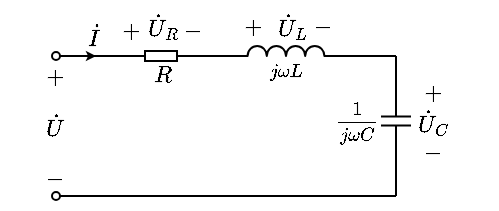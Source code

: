 <mxfile version="17.2.1" type="device"><diagram id="92YReDU69t7sTb2pLbJ3" name="第 1 页"><mxGraphModel dx="314" dy="233" grid="1" gridSize="5" guides="1" tooltips="1" connect="1" arrows="1" fold="1" page="1" pageScale="1" pageWidth="827" pageHeight="1169" math="1" shadow="0"><root><mxCell id="0"/><mxCell id="1" parent="0"/><mxCell id="y-Xomc9FLQiRlQNTrqf4-36" value="$$\dot{I}$$" style="text;html=1;align=center;verticalAlign=middle;resizable=1;points=[];autosize=1;strokeColor=none;fillColor=none;fontSize=10;movable=1;rotatable=1;deletable=1;editable=1;connectable=1;" vertex="1" parent="1"><mxGeometry x="280" y="55" width="15" height="20" as="geometry"/></mxCell><mxCell id="y-Xomc9FLQiRlQNTrqf4-2" value="" style="pointerEvents=1;verticalLabelPosition=bottom;shadow=0;dashed=0;align=center;html=1;verticalAlign=top;shape=mxgraph.electrical.inductors.inductor_3;direction=east;deletable=1;fixDash=0;snapToPoint=0;comic=0;sketch=0;strokeWidth=1;" vertex="1" parent="1"><mxGeometry x="355" y="70" width="60" height="5" as="geometry"/></mxCell><mxCell id="y-Xomc9FLQiRlQNTrqf4-3" value="$$\dot{U}_L$$" style="text;html=1;align=center;verticalAlign=middle;resizable=1;points=[];autosize=1;strokeColor=none;fillColor=none;fontSize=10;movable=1;rotatable=1;deletable=1;editable=1;connectable=1;" vertex="1" parent="1"><mxGeometry x="380" y="50" width="15" height="20" as="geometry"/></mxCell><mxCell id="y-Xomc9FLQiRlQNTrqf4-4" value="$$j\omega L$$" style="text;html=1;align=center;verticalAlign=middle;resizable=1;points=[];autosize=1;strokeColor=none;fillColor=none;fontSize=8;movable=1;rotatable=1;deletable=1;editable=1;connectable=1;" vertex="1" parent="1"><mxGeometry x="375" y="75" width="20" height="15" as="geometry"/></mxCell><mxCell id="y-Xomc9FLQiRlQNTrqf4-5" value="$$+$$" style="text;html=1;align=center;verticalAlign=middle;resizable=1;points=[];autosize=1;strokeColor=none;fillColor=none;fontSize=10;movable=1;rotatable=1;deletable=1;editable=1;connectable=1;" vertex="1" parent="1"><mxGeometry x="360" y="52.5" width="15" height="15" as="geometry"/></mxCell><mxCell id="y-Xomc9FLQiRlQNTrqf4-6" value="$$-$$" style="text;html=1;align=center;verticalAlign=middle;resizable=1;points=[];autosize=1;strokeColor=none;fillColor=none;fontSize=10;movable=1;rotatable=1;deletable=1;editable=1;connectable=1;" vertex="1" parent="1"><mxGeometry x="395" y="52.5" width="15" height="15" as="geometry"/></mxCell><mxCell id="y-Xomc9FLQiRlQNTrqf4-7" value="" style="endArrow=none;html=1;rounded=0;fontSize=10;startSize=2;endSize=2;entryX=0;entryY=1;entryDx=0;entryDy=0;entryPerimeter=0;exitX=0;exitY=0.5;exitDx=0;exitDy=0;exitPerimeter=0;" edge="1" parent="1" target="y-Xomc9FLQiRlQNTrqf4-2" source="y-Xomc9FLQiRlQNTrqf4-21"><mxGeometry width="50" height="50" relative="1" as="geometry"><mxPoint x="325" y="75" as="sourcePoint"/><mxPoint x="325" y="60" as="targetPoint"/></mxGeometry></mxCell><mxCell id="y-Xomc9FLQiRlQNTrqf4-8" value="" style="endArrow=none;html=1;rounded=0;fontSize=10;startSize=2;endSize=2;entryX=1;entryY=1;entryDx=0;entryDy=0;entryPerimeter=0;" edge="1" parent="1" target="y-Xomc9FLQiRlQNTrqf4-2"><mxGeometry width="50" height="50" relative="1" as="geometry"><mxPoint x="440" y="75" as="sourcePoint"/><mxPoint x="465" y="105" as="targetPoint"/></mxGeometry></mxCell><mxCell id="y-Xomc9FLQiRlQNTrqf4-18" value="$$\dot{U}_R$$" style="text;html=1;align=center;verticalAlign=middle;resizable=1;points=[];autosize=1;strokeColor=none;fillColor=none;fontSize=10;movable=1;rotatable=1;deletable=1;editable=1;connectable=1;" vertex="1" parent="1"><mxGeometry x="315" y="47" width="15" height="25" as="geometry"/></mxCell><mxCell id="y-Xomc9FLQiRlQNTrqf4-19" value="$$R$$" style="text;html=1;resizable=1;autosize=1;align=center;verticalAlign=middle;points=[];fillColor=none;strokeColor=none;rounded=0;fontSize=10;movable=1;rotatable=1;deletable=1;editable=1;connectable=1;" vertex="1" parent="1"><mxGeometry x="315.52" y="80" width="14.48" height="10" as="geometry"/></mxCell><mxCell id="y-Xomc9FLQiRlQNTrqf4-20" value="" style="endArrow=none;html=1;rounded=0;fontSize=10;startSize=4;endSize=4;entryX=1;entryY=0.5;entryDx=0;entryDy=0;entryPerimeter=0;startArrow=oval;startFill=0;" edge="1" parent="1" target="y-Xomc9FLQiRlQNTrqf4-21"><mxGeometry width="50" height="50" relative="1" as="geometry"><mxPoint x="270" y="75" as="sourcePoint"/><mxPoint x="559.5" y="-4.5" as="targetPoint"/></mxGeometry></mxCell><mxCell id="y-Xomc9FLQiRlQNTrqf4-21" value="" style="pointerEvents=1;verticalLabelPosition=bottom;shadow=0;dashed=0;align=center;html=1;verticalAlign=top;shape=mxgraph.electrical.resistors.resistor_1;fontSize=10;direction=west;" vertex="1" parent="1"><mxGeometry x="310" y="72.5" width="25" height="5" as="geometry"/></mxCell><mxCell id="y-Xomc9FLQiRlQNTrqf4-23" value="$$+$$" style="text;html=1;align=center;verticalAlign=middle;resizable=1;points=[];autosize=1;strokeColor=none;fillColor=none;fontSize=10;movable=1;rotatable=1;deletable=1;editable=1;connectable=1;" vertex="1" parent="1"><mxGeometry x="299.48" y="54.5" width="15" height="15" as="geometry"/></mxCell><mxCell id="y-Xomc9FLQiRlQNTrqf4-24" value="$$-$$" style="text;html=1;align=center;verticalAlign=middle;resizable=1;points=[];autosize=1;strokeColor=none;fillColor=none;fontSize=10;movable=1;rotatable=1;deletable=1;editable=1;connectable=0;" vertex="1" parent="1"><mxGeometry x="330.51" y="54.5" width="15" height="15" as="geometry"/></mxCell><mxCell id="y-Xomc9FLQiRlQNTrqf4-26" value="$$+$$" style="text;html=1;align=center;verticalAlign=middle;resizable=1;points=[];autosize=1;strokeColor=none;fillColor=none;fontSize=10;movable=1;rotatable=1;deletable=1;editable=1;connectable=0;" vertex="1" parent="1"><mxGeometry x="450" y="85" width="15" height="15" as="geometry"/></mxCell><mxCell id="y-Xomc9FLQiRlQNTrqf4-27" value="$$-$$" style="text;html=1;align=center;verticalAlign=middle;resizable=1;points=[];autosize=1;strokeColor=none;fillColor=none;fontSize=10;movable=1;rotatable=1;deletable=1;editable=1;connectable=0;" vertex="1" parent="1"><mxGeometry x="450" y="115" width="15" height="15" as="geometry"/></mxCell><mxCell id="y-Xomc9FLQiRlQNTrqf4-28" value="" style="pointerEvents=1;verticalLabelPosition=bottom;shadow=0;dashed=0;align=center;html=1;verticalAlign=top;shape=mxgraph.electrical.capacitors.capacitor_1;direction=south;connectable=1;allowArrows=1;recursiveResize=1;" vertex="1" parent="1"><mxGeometry x="432.5" y="85" width="15" height="45" as="geometry"/></mxCell><mxCell id="y-Xomc9FLQiRlQNTrqf4-29" value="$$\dot{U}_C$$" style="text;html=1;align=center;verticalAlign=middle;resizable=1;points=[];autosize=1;strokeColor=none;fillColor=none;fontSize=10;movable=1;rotatable=1;deletable=1;editable=1;connectable=0;" vertex="1" parent="1"><mxGeometry x="450" y="98" width="15" height="20" as="geometry"/></mxCell><mxCell id="y-Xomc9FLQiRlQNTrqf4-30" value="" style="endArrow=none;html=1;rounded=0;fontSize=10;startSize=2;endSize=2;entryX=1;entryY=0.5;entryDx=0;entryDy=0;entryPerimeter=0;" edge="1" parent="1" target="y-Xomc9FLQiRlQNTrqf4-28"><mxGeometry width="50" height="50" relative="1" as="geometry"><mxPoint x="440" y="145" as="sourcePoint"/><mxPoint x="435" y="140" as="targetPoint"/></mxGeometry></mxCell><mxCell id="y-Xomc9FLQiRlQNTrqf4-31" value="" style="endArrow=none;html=1;rounded=0;fontSize=10;startSize=2;endSize=2;entryX=0;entryY=0.5;entryDx=0;entryDy=0;entryPerimeter=0;" edge="1" parent="1" target="y-Xomc9FLQiRlQNTrqf4-28"><mxGeometry width="50" height="50" relative="1" as="geometry"><mxPoint x="440" y="75" as="sourcePoint"/><mxPoint x="450" y="160" as="targetPoint"/></mxGeometry></mxCell><mxCell id="y-Xomc9FLQiRlQNTrqf4-32" value="$$\frac{1}{j\omega C}$$" style="text;html=1;align=center;verticalAlign=middle;resizable=1;points=[];autosize=1;strokeColor=none;fillColor=none;fontSize=8;movable=1;rotatable=1;deletable=1;editable=1;connectable=0;" vertex="1" parent="1"><mxGeometry x="410" y="95" width="20" height="25" as="geometry"/></mxCell><mxCell id="y-Xomc9FLQiRlQNTrqf4-34" value="" style="endArrow=none;html=1;rounded=0;fontSize=10;startSize=4;endSize=4;startArrow=oval;startFill=0;" edge="1" parent="1"><mxGeometry width="50" height="50" relative="1" as="geometry"><mxPoint x="270" y="145" as="sourcePoint"/><mxPoint x="440" y="145" as="targetPoint"/></mxGeometry></mxCell><mxCell id="y-Xomc9FLQiRlQNTrqf4-35" value="" style="endArrow=classic;html=1;rounded=0;startSize=2;endSize=2;" edge="1" parent="1"><mxGeometry width="50" height="50" relative="1" as="geometry"><mxPoint x="278" y="75.0" as="sourcePoint"/><mxPoint x="290" y="75" as="targetPoint"/></mxGeometry></mxCell><mxCell id="y-Xomc9FLQiRlQNTrqf4-37" value="$$\dot{U}$$" style="text;html=1;align=center;verticalAlign=middle;resizable=1;points=[];autosize=1;strokeColor=none;fillColor=none;fontSize=10;movable=1;rotatable=1;deletable=1;editable=1;connectable=0;" vertex="1" parent="1"><mxGeometry x="261" y="100" width="15" height="20" as="geometry"/></mxCell><mxCell id="y-Xomc9FLQiRlQNTrqf4-38" value="$$+$$" style="text;html=1;align=center;verticalAlign=middle;resizable=1;points=[];autosize=1;strokeColor=none;fillColor=none;fontSize=10;movable=1;rotatable=1;deletable=1;editable=1;connectable=0;" vertex="1" parent="1"><mxGeometry x="261" y="77.5" width="15" height="15" as="geometry"/></mxCell><mxCell id="y-Xomc9FLQiRlQNTrqf4-39" value="$$-$$" style="text;html=1;align=center;verticalAlign=middle;resizable=1;points=[];autosize=1;strokeColor=none;fillColor=none;fontSize=10;movable=1;rotatable=1;deletable=1;editable=1;connectable=0;" vertex="1" parent="1"><mxGeometry x="261" y="128" width="15" height="15" as="geometry"/></mxCell></root></mxGraphModel></diagram></mxfile>